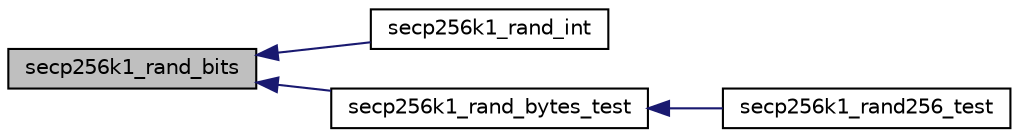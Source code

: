 digraph "secp256k1_rand_bits"
{
  edge [fontname="Helvetica",fontsize="10",labelfontname="Helvetica",labelfontsize="10"];
  node [fontname="Helvetica",fontsize="10",shape=record];
  rankdir="LR";
  Node19 [label="secp256k1_rand_bits",height=0.2,width=0.4,color="black", fillcolor="grey75", style="filled", fontcolor="black"];
  Node19 -> Node20 [dir="back",color="midnightblue",fontsize="10",style="solid",fontname="Helvetica"];
  Node20 [label="secp256k1_rand_int",height=0.2,width=0.4,color="black", fillcolor="white", style="filled",URL="$d9/d04/testrand__impl_8h.html#a2e2064cdf87588f68f4ba3131f5d9353"];
  Node19 -> Node21 [dir="back",color="midnightblue",fontsize="10",style="solid",fontname="Helvetica"];
  Node21 [label="secp256k1_rand_bytes_test",height=0.2,width=0.4,color="black", fillcolor="white", style="filled",URL="$d9/d04/testrand__impl_8h.html#adf2bb4432b8c3b238d83297c067b41aa"];
  Node21 -> Node22 [dir="back",color="midnightblue",fontsize="10",style="solid",fontname="Helvetica"];
  Node22 [label="secp256k1_rand256_test",height=0.2,width=0.4,color="black", fillcolor="white", style="filled",URL="$d9/d04/testrand__impl_8h.html#ac7dd7cc19d5d0ae9b50791656b57af7b"];
}
